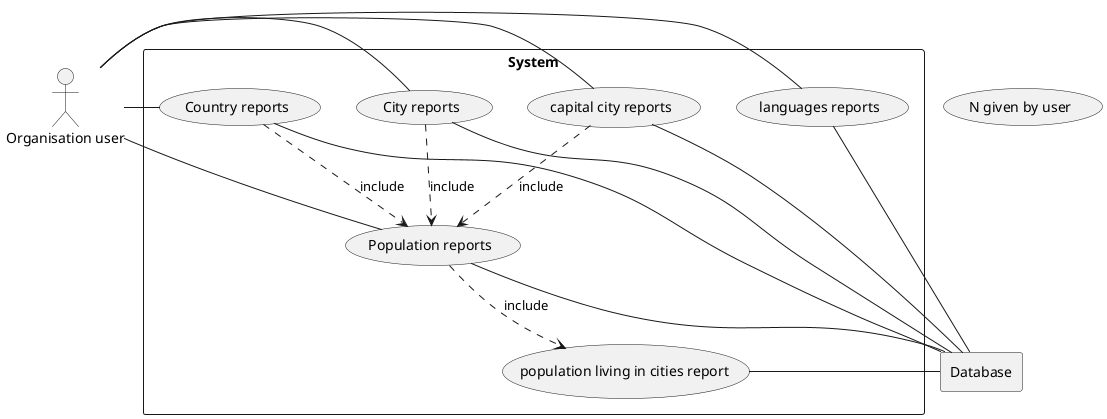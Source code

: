 @startuml
'https://plantuml.com/sequence-diagram



actor Org as "Organisation user"
usecase N as "N given by user"

rectangle Database

rectangle "System" {
    usecase UC1 as "Country reports"
    usecase UC2 as "City reports"
    usecase UC3 as "capital city reports"
    usecase UC4 as "Population reports"
    usecase UC5 as "population living in cities report"
    usecase UC6 as "languages reports"

    Org - UC1
    Org - UC2
    Org - UC3
    Org - UC4
    Org - UC6
    UC1 ..> UC4 : include
    UC2 ..> UC4 : include
    UC3 ..> UC4 : include
    UC4 ..> UC5 : include
    UC1 - Database
    UC2 - Database
    UC3 - Database
    UC4 - Database
    UC5 - Database
    UC6 - Database
}
@enduml